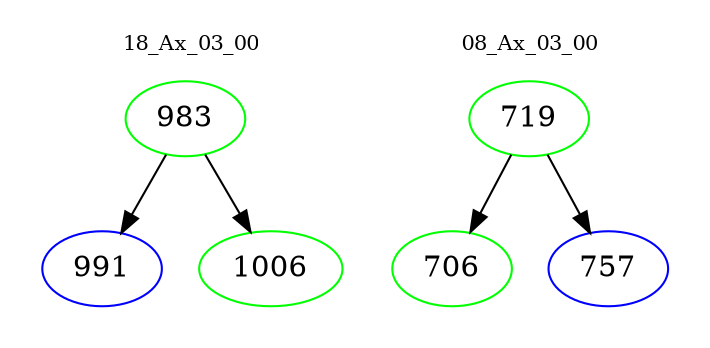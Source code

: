 digraph{
subgraph cluster_0 {
color = white
label = "18_Ax_03_00";
fontsize=10;
T0_983 [label="983", color="green"]
T0_983 -> T0_991 [color="black"]
T0_991 [label="991", color="blue"]
T0_983 -> T0_1006 [color="black"]
T0_1006 [label="1006", color="green"]
}
subgraph cluster_1 {
color = white
label = "08_Ax_03_00";
fontsize=10;
T1_719 [label="719", color="green"]
T1_719 -> T1_706 [color="black"]
T1_706 [label="706", color="green"]
T1_719 -> T1_757 [color="black"]
T1_757 [label="757", color="blue"]
}
}
